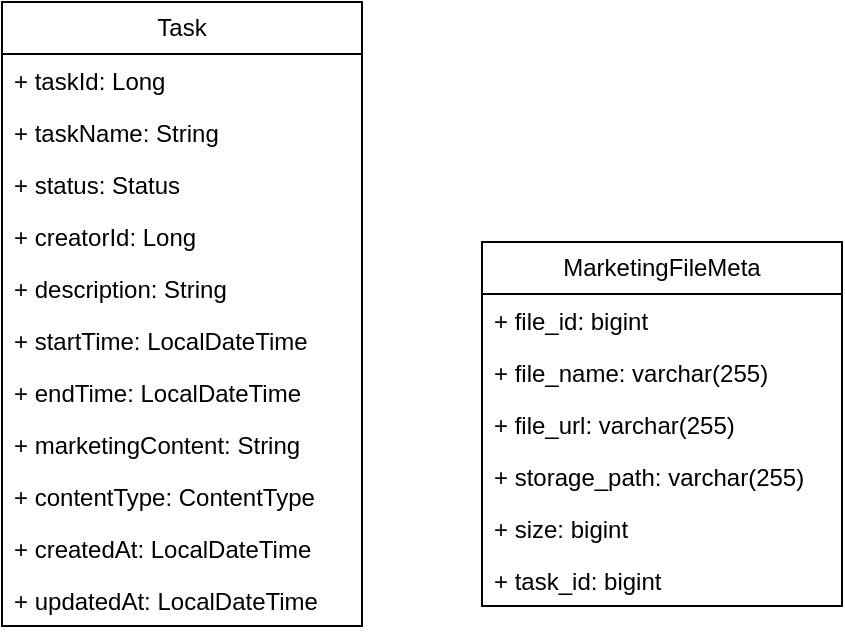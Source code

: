 <mxfile version="27.1.1">
  <diagram name="第 1 页" id="lErpKHvNXF36ces_65nF">
    <mxGraphModel dx="437" dy="633" grid="1" gridSize="10" guides="1" tooltips="1" connect="1" arrows="1" fold="1" page="1" pageScale="1" pageWidth="1169" pageHeight="827" math="0" shadow="0">
      <root>
        <mxCell id="0" />
        <mxCell id="1" parent="0" />
        <mxCell id="uS-PMosrbycqFjt0qgs3-59" value="Task" style="swimlane;fontStyle=0;childLayout=stackLayout;horizontal=1;startSize=26;fillColor=none;horizontalStack=0;resizeParent=1;resizeParentMax=0;resizeLast=0;collapsible=1;marginBottom=0;whiteSpace=wrap;html=1;" vertex="1" parent="1">
          <mxGeometry x="180" y="120" width="180" height="312" as="geometry">
            <mxRectangle x="180" y="120" width="70" height="30" as="alternateBounds" />
          </mxGeometry>
        </mxCell>
        <mxCell id="uS-PMosrbycqFjt0qgs3-60" value="+ taskId: Long" style="text;strokeColor=none;fillColor=none;align=left;verticalAlign=top;spacingLeft=4;spacingRight=4;overflow=hidden;rotatable=0;points=[[0,0.5],[1,0.5]];portConstraint=eastwest;whiteSpace=wrap;html=1;" vertex="1" parent="uS-PMosrbycqFjt0qgs3-59">
          <mxGeometry y="26" width="180" height="26" as="geometry" />
        </mxCell>
        <mxCell id="uS-PMosrbycqFjt0qgs3-61" value="+ taskName: String" style="text;strokeColor=none;fillColor=none;align=left;verticalAlign=top;spacingLeft=4;spacingRight=4;overflow=hidden;rotatable=0;points=[[0,0.5],[1,0.5]];portConstraint=eastwest;whiteSpace=wrap;html=1;" vertex="1" parent="uS-PMosrbycqFjt0qgs3-59">
          <mxGeometry y="52" width="180" height="26" as="geometry" />
        </mxCell>
        <mxCell id="uS-PMosrbycqFjt0qgs3-62" value="+ status: Status" style="text;strokeColor=none;fillColor=none;align=left;verticalAlign=top;spacingLeft=4;spacingRight=4;overflow=hidden;rotatable=0;points=[[0,0.5],[1,0.5]];portConstraint=eastwest;whiteSpace=wrap;html=1;" vertex="1" parent="uS-PMosrbycqFjt0qgs3-59">
          <mxGeometry y="78" width="180" height="26" as="geometry" />
        </mxCell>
        <mxCell id="uS-PMosrbycqFjt0qgs3-65" value="+ creatorId: Long" style="text;strokeColor=none;fillColor=none;align=left;verticalAlign=top;spacingLeft=4;spacingRight=4;overflow=hidden;rotatable=0;points=[[0,0.5],[1,0.5]];portConstraint=eastwest;whiteSpace=wrap;html=1;" vertex="1" parent="uS-PMosrbycqFjt0qgs3-59">
          <mxGeometry y="104" width="180" height="26" as="geometry" />
        </mxCell>
        <mxCell id="uS-PMosrbycqFjt0qgs3-66" value="+ description: String" style="text;strokeColor=none;fillColor=none;align=left;verticalAlign=top;spacingLeft=4;spacingRight=4;overflow=hidden;rotatable=0;points=[[0,0.5],[1,0.5]];portConstraint=eastwest;whiteSpace=wrap;html=1;" vertex="1" parent="uS-PMosrbycqFjt0qgs3-59">
          <mxGeometry y="130" width="180" height="26" as="geometry" />
        </mxCell>
        <mxCell id="uS-PMosrbycqFjt0qgs3-68" value="+ startTime: LocalDateTime" style="text;strokeColor=none;fillColor=none;align=left;verticalAlign=top;spacingLeft=4;spacingRight=4;overflow=hidden;rotatable=0;points=[[0,0.5],[1,0.5]];portConstraint=eastwest;whiteSpace=wrap;html=1;" vertex="1" parent="uS-PMosrbycqFjt0qgs3-59">
          <mxGeometry y="156" width="180" height="26" as="geometry" />
        </mxCell>
        <mxCell id="uS-PMosrbycqFjt0qgs3-69" value="+ endTime: LocalDateTime" style="text;strokeColor=none;fillColor=none;align=left;verticalAlign=top;spacingLeft=4;spacingRight=4;overflow=hidden;rotatable=0;points=[[0,0.5],[1,0.5]];portConstraint=eastwest;whiteSpace=wrap;html=1;" vertex="1" parent="uS-PMosrbycqFjt0qgs3-59">
          <mxGeometry y="182" width="180" height="26" as="geometry" />
        </mxCell>
        <mxCell id="uS-PMosrbycqFjt0qgs3-71" value="+ marketingContent: String" style="text;strokeColor=none;fillColor=none;align=left;verticalAlign=top;spacingLeft=4;spacingRight=4;overflow=hidden;rotatable=0;points=[[0,0.5],[1,0.5]];portConstraint=eastwest;whiteSpace=wrap;html=1;" vertex="1" parent="uS-PMosrbycqFjt0qgs3-59">
          <mxGeometry y="208" width="180" height="26" as="geometry" />
        </mxCell>
        <mxCell id="uS-PMosrbycqFjt0qgs3-72" value="+ contentType: ContentType" style="text;strokeColor=none;fillColor=none;align=left;verticalAlign=top;spacingLeft=4;spacingRight=4;overflow=hidden;rotatable=0;points=[[0,0.5],[1,0.5]];portConstraint=eastwest;whiteSpace=wrap;html=1;" vertex="1" parent="uS-PMosrbycqFjt0qgs3-59">
          <mxGeometry y="234" width="180" height="26" as="geometry" />
        </mxCell>
        <mxCell id="uS-PMosrbycqFjt0qgs3-67" value="+ createdAt: LocalDateTime" style="text;strokeColor=none;fillColor=none;align=left;verticalAlign=top;spacingLeft=4;spacingRight=4;overflow=hidden;rotatable=0;points=[[0,0.5],[1,0.5]];portConstraint=eastwest;whiteSpace=wrap;html=1;" vertex="1" parent="uS-PMosrbycqFjt0qgs3-59">
          <mxGeometry y="260" width="180" height="26" as="geometry" />
        </mxCell>
        <mxCell id="uS-PMosrbycqFjt0qgs3-73" value="+ updatedAt: LocalDateTime" style="text;strokeColor=none;fillColor=none;align=left;verticalAlign=top;spacingLeft=4;spacingRight=4;overflow=hidden;rotatable=0;points=[[0,0.5],[1,0.5]];portConstraint=eastwest;whiteSpace=wrap;html=1;" vertex="1" parent="uS-PMosrbycqFjt0qgs3-59">
          <mxGeometry y="286" width="180" height="26" as="geometry" />
        </mxCell>
        <mxCell id="uS-PMosrbycqFjt0qgs3-74" value="MarketingFileMeta" style="swimlane;fontStyle=0;childLayout=stackLayout;horizontal=1;startSize=26;fillColor=none;horizontalStack=0;resizeParent=1;resizeParentMax=0;resizeLast=0;collapsible=1;marginBottom=0;whiteSpace=wrap;html=1;" vertex="1" parent="1">
          <mxGeometry x="420" y="240" width="180" height="182" as="geometry" />
        </mxCell>
        <mxCell id="uS-PMosrbycqFjt0qgs3-86" value="+ file_id: bigint" style="text;strokeColor=none;fillColor=none;align=left;verticalAlign=top;spacingLeft=4;spacingRight=4;overflow=hidden;rotatable=0;points=[[0,0.5],[1,0.5]];portConstraint=eastwest;whiteSpace=wrap;html=1;" vertex="1" parent="uS-PMosrbycqFjt0qgs3-74">
          <mxGeometry y="26" width="180" height="26" as="geometry" />
        </mxCell>
        <mxCell id="uS-PMosrbycqFjt0qgs3-76" value="+ file_name: varchar(255)" style="text;strokeColor=none;fillColor=none;align=left;verticalAlign=top;spacingLeft=4;spacingRight=4;overflow=hidden;rotatable=0;points=[[0,0.5],[1,0.5]];portConstraint=eastwest;whiteSpace=wrap;html=1;" vertex="1" parent="uS-PMosrbycqFjt0qgs3-74">
          <mxGeometry y="52" width="180" height="26" as="geometry" />
        </mxCell>
        <mxCell id="uS-PMosrbycqFjt0qgs3-77" value="+ file_url: varchar(255)" style="text;strokeColor=none;fillColor=none;align=left;verticalAlign=top;spacingLeft=4;spacingRight=4;overflow=hidden;rotatable=0;points=[[0,0.5],[1,0.5]];portConstraint=eastwest;whiteSpace=wrap;html=1;" vertex="1" parent="uS-PMosrbycqFjt0qgs3-74">
          <mxGeometry y="78" width="180" height="26" as="geometry" />
        </mxCell>
        <mxCell id="uS-PMosrbycqFjt0qgs3-78" value="+ storage_path: varchar(255)" style="text;strokeColor=none;fillColor=none;align=left;verticalAlign=top;spacingLeft=4;spacingRight=4;overflow=hidden;rotatable=0;points=[[0,0.5],[1,0.5]];portConstraint=eastwest;whiteSpace=wrap;html=1;" vertex="1" parent="uS-PMosrbycqFjt0qgs3-74">
          <mxGeometry y="104" width="180" height="26" as="geometry" />
        </mxCell>
        <mxCell id="uS-PMosrbycqFjt0qgs3-79" value="+ size: bigint" style="text;strokeColor=none;fillColor=none;align=left;verticalAlign=top;spacingLeft=4;spacingRight=4;overflow=hidden;rotatable=0;points=[[0,0.5],[1,0.5]];portConstraint=eastwest;whiteSpace=wrap;html=1;" vertex="1" parent="uS-PMosrbycqFjt0qgs3-74">
          <mxGeometry y="130" width="180" height="26" as="geometry" />
        </mxCell>
        <mxCell id="uS-PMosrbycqFjt0qgs3-80" value="+ task_id: bigint" style="text;strokeColor=none;fillColor=none;align=left;verticalAlign=top;spacingLeft=4;spacingRight=4;overflow=hidden;rotatable=0;points=[[0,0.5],[1,0.5]];portConstraint=eastwest;whiteSpace=wrap;html=1;" vertex="1" parent="uS-PMosrbycqFjt0qgs3-74">
          <mxGeometry y="156" width="180" height="26" as="geometry" />
        </mxCell>
      </root>
    </mxGraphModel>
  </diagram>
</mxfile>
